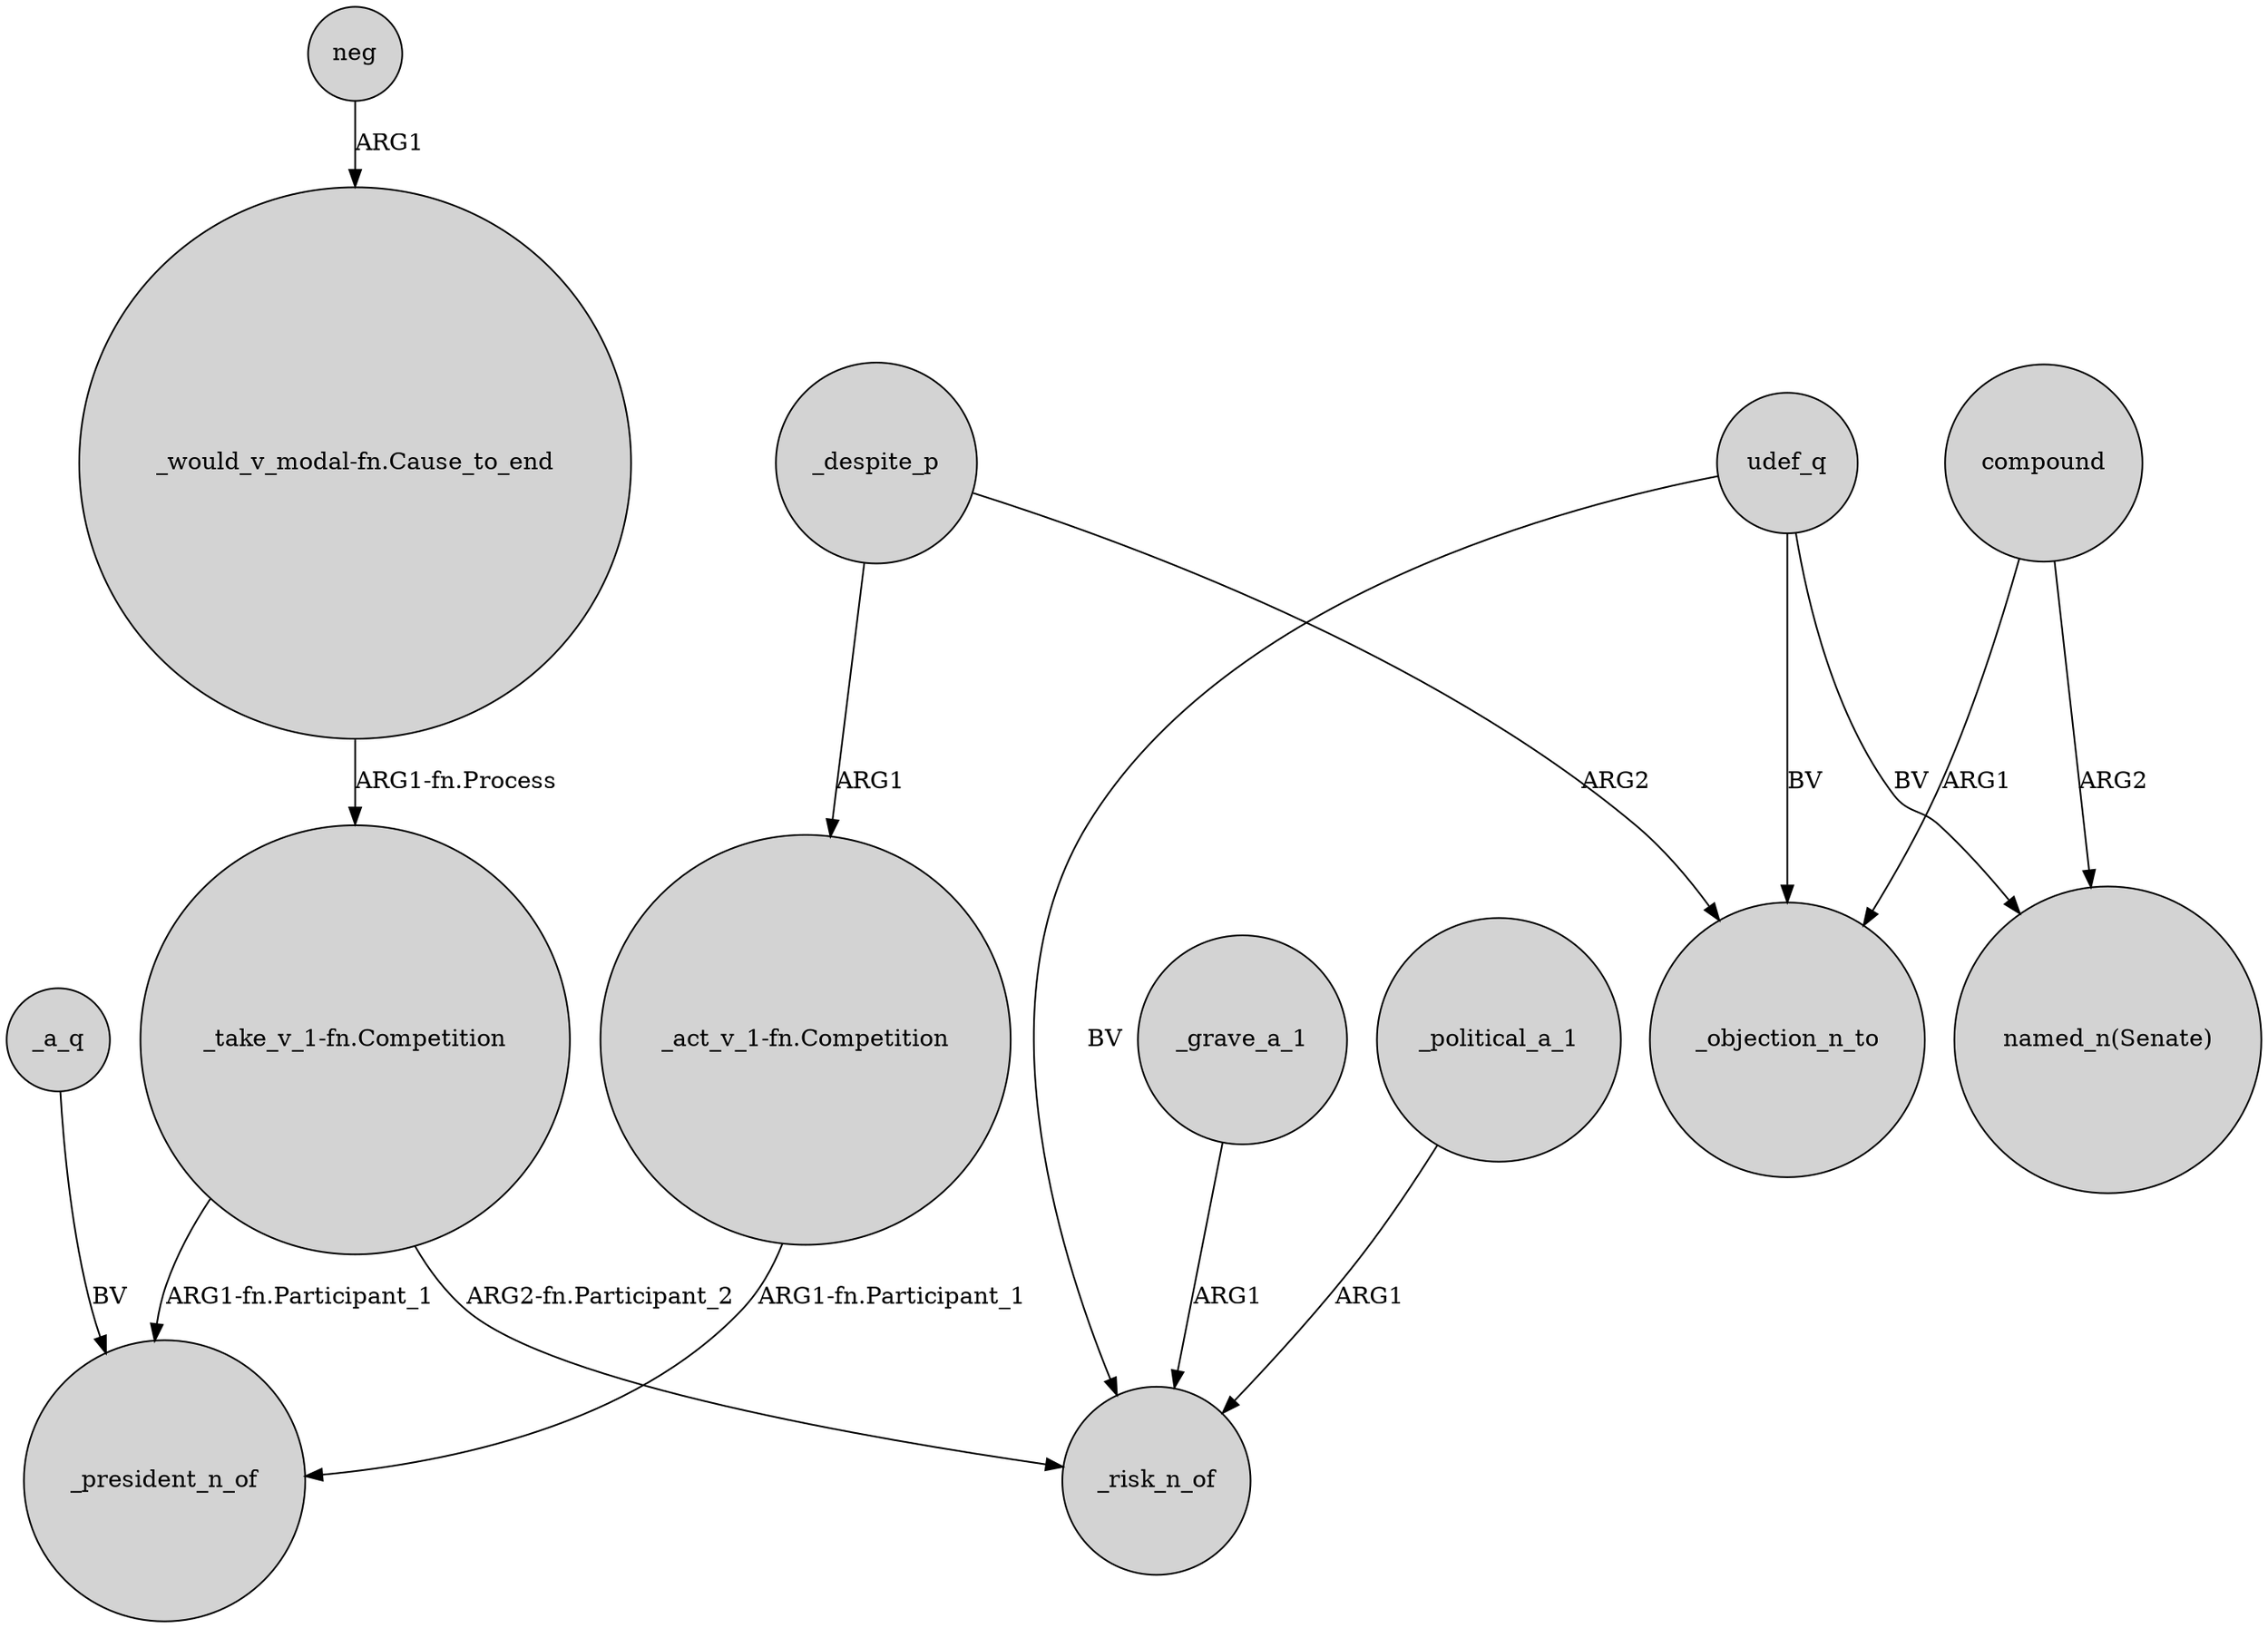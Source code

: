 digraph {
	node [shape=circle style=filled]
	_despite_p -> "_act_v_1-fn.Competition" [label=ARG1]
	compound -> _objection_n_to [label=ARG1]
	"_take_v_1-fn.Competition" -> _president_n_of [label="ARG1-fn.Participant_1"]
	udef_q -> _risk_n_of [label=BV]
	neg -> "_would_v_modal-fn.Cause_to_end" [label=ARG1]
	_grave_a_1 -> _risk_n_of [label=ARG1]
	compound -> "named_n(Senate)" [label=ARG2]
	_political_a_1 -> _risk_n_of [label=ARG1]
	"_take_v_1-fn.Competition" -> _risk_n_of [label="ARG2-fn.Participant_2"]
	"_would_v_modal-fn.Cause_to_end" -> "_take_v_1-fn.Competition" [label="ARG1-fn.Process"]
	udef_q -> "named_n(Senate)" [label=BV]
	_a_q -> _president_n_of [label=BV]
	_despite_p -> _objection_n_to [label=ARG2]
	udef_q -> _objection_n_to [label=BV]
	"_act_v_1-fn.Competition" -> _president_n_of [label="ARG1-fn.Participant_1"]
}
